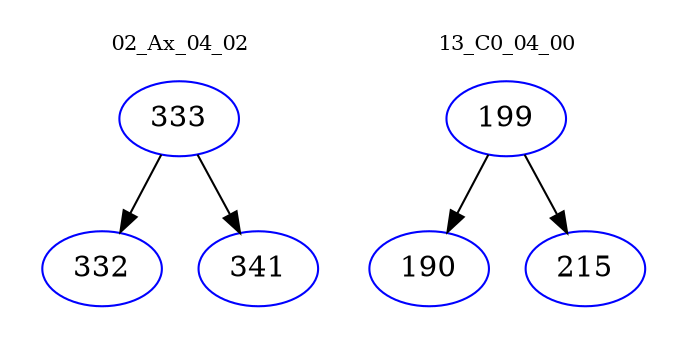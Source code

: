 digraph{
subgraph cluster_0 {
color = white
label = "02_Ax_04_02";
fontsize=10;
T0_333 [label="333", color="blue"]
T0_333 -> T0_332 [color="black"]
T0_332 [label="332", color="blue"]
T0_333 -> T0_341 [color="black"]
T0_341 [label="341", color="blue"]
}
subgraph cluster_1 {
color = white
label = "13_C0_04_00";
fontsize=10;
T1_199 [label="199", color="blue"]
T1_199 -> T1_190 [color="black"]
T1_190 [label="190", color="blue"]
T1_199 -> T1_215 [color="black"]
T1_215 [label="215", color="blue"]
}
}
